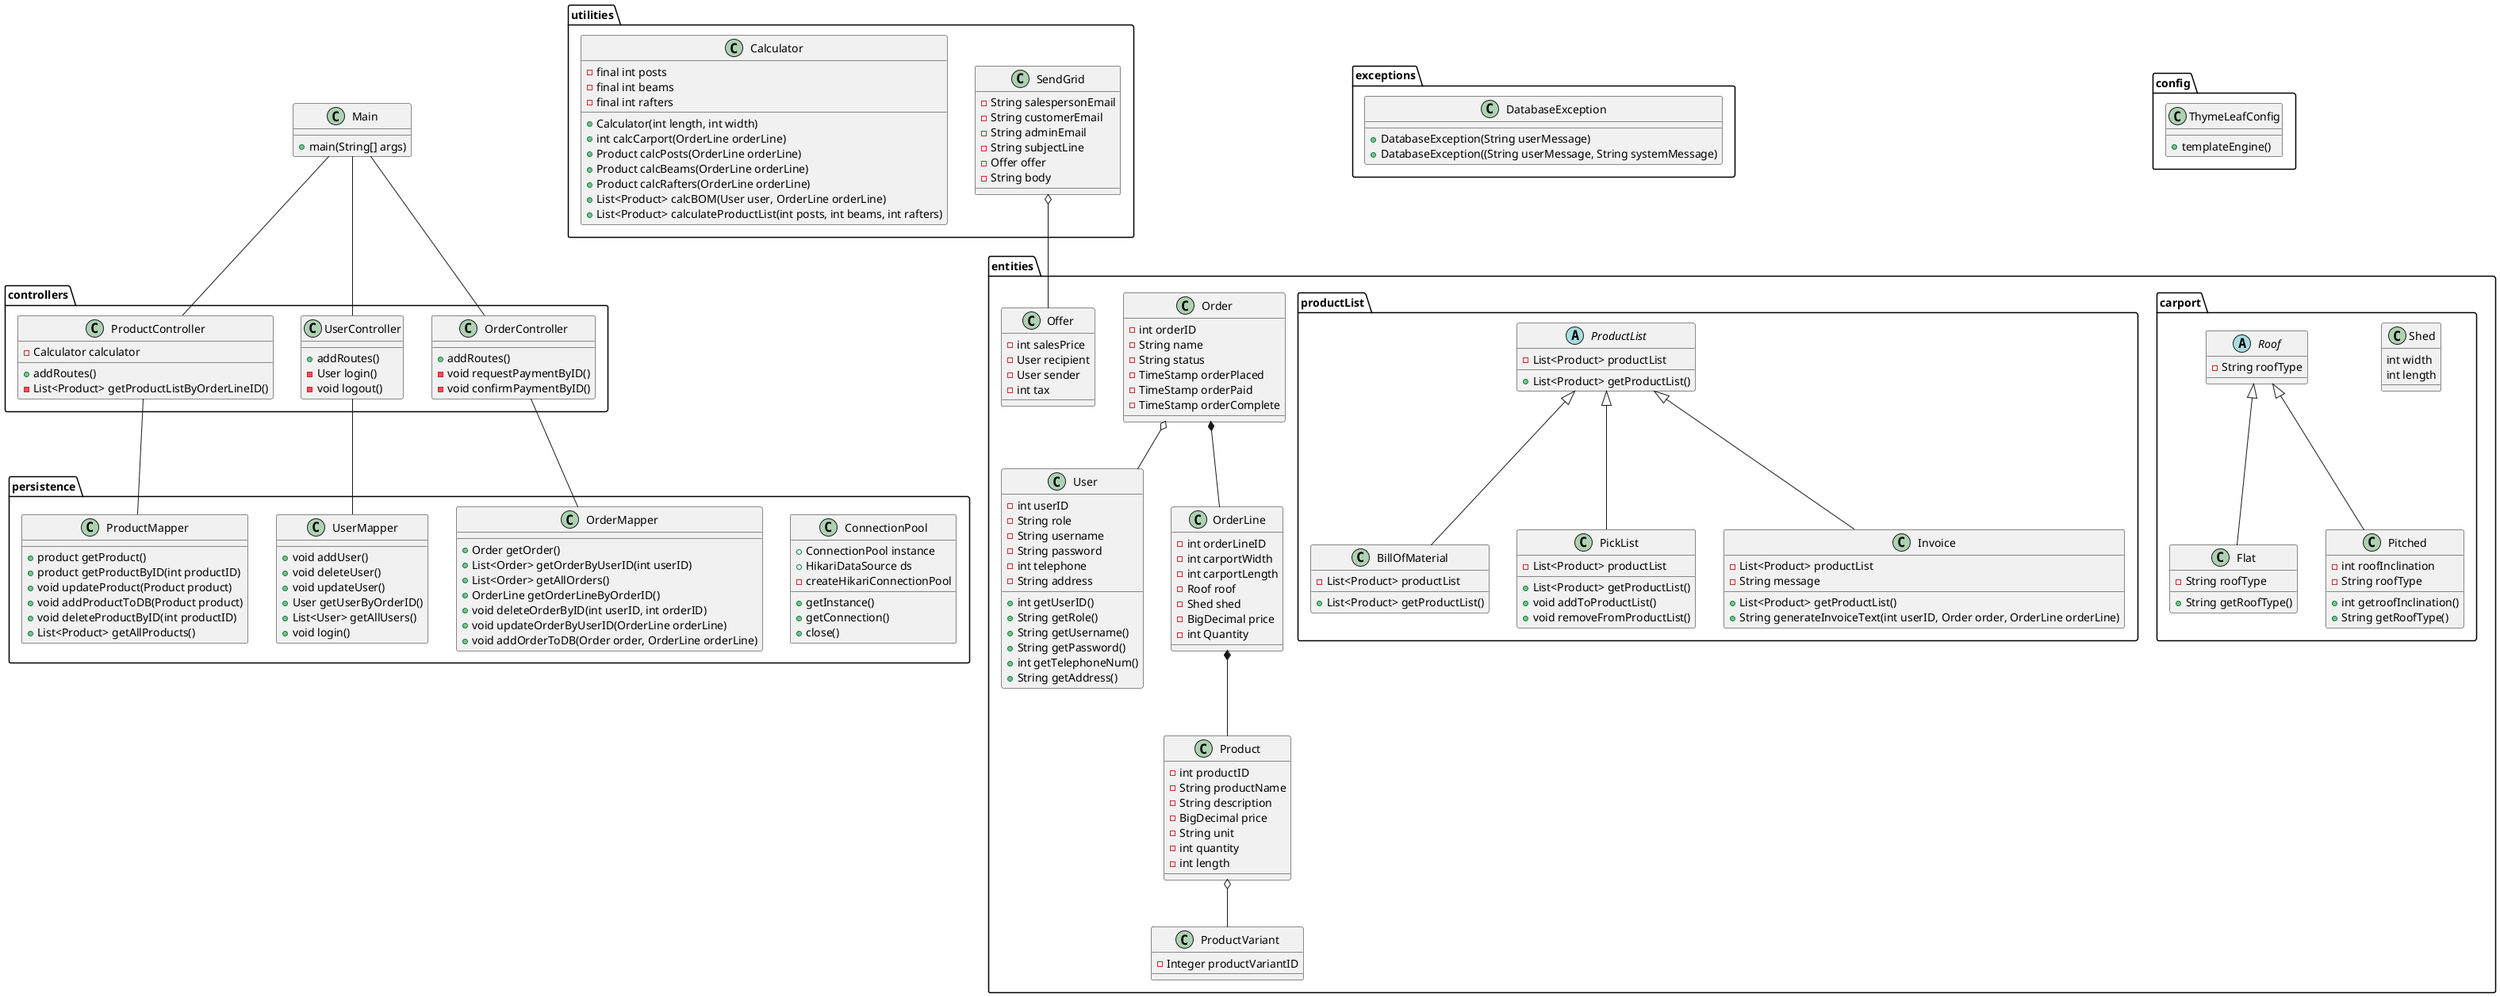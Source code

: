 @startuml
'https://plantuml.com/class-diagram


class Main {
+main(String[] args)
}

package utilities {
    class SendGrid
    {
    - String salespersonEmail
    - String customerEmail
    - String adminEmail
    - String subjectLine
    - Offer offer
    - String body
    }
    class Calculator
    {
'    det her vil ikke virke, posts, beams og rafters skal ikke ligge her
    - final int posts
    - final int beams
    - final int rafters
'    metoderne calc skal bruges i constructoren
    + Calculator(int length, int width)
    + int calcCarport(OrderLine orderLine)
    + Product calcPosts(OrderLine orderLine)
    + Product calcBeams(OrderLine orderLine)
    + Product calcRafters(OrderLine orderLine)
    + List<Product> calcBOM(User user, OrderLine orderLine)
    + List<Product> calculateProductList(int posts, int beams, int rafters)
    }
}

package controllers {
    class OrderController {
    + addRoutes()
    - void requestPaymentByID()
    - void confirmPaymentByID()
    }

    class UserController {
    + addRoutes()
    - User login()
    - void logout()

    }
    class ProductController {
    - Calculator calculator
    + addRoutes()
    - List<Product> getProductListByOrderLineID()
    }
}

package entities {
    class User{
    - int userID
    - String role
    - String username
    - String password
    - int telephone
    - String address

    + int getUserID()
    + String getRole()
    + String getUsername()
    + String getPassword()
    + int getTelephoneNum()
    + String getAddress()
    }

    class Order {
    -int orderID
    -String name
    -String status
    -TimeStamp orderPlaced
    -TimeStamp orderPaid
    -TimeStamp orderComplete
    }

    class OrderLine {
    - int orderLineID
    - int carportWidth
    - int carportLength
    - Roof roof
    - Shed shed
    - BigDecimal price
    - int Quantity
    }

    class Offer
    {
    - int salesPrice
    - User recipient
    - User sender
    - int tax
    }

    class Product {
    - int productID
    - String productName
    - String description
    - BigDecimal price
    - String unit
    - int quantity
    - int length
    }

    class ProductVariant {
    -Integer productVariantID
    }

package carport {
    class Shed
    {
    int width
    int length
    }

    abstract class Roof
    {
    -String roofType
    }
    class Flat
    {
    - String roofType
    + String getRoofType()
    }
    class Pitched{
    - int roofInclination
    - String roofType
    + int getroofInclination()
    + String getRoofType()
    }
    }

package productList {
abstract class ProductList
{
- List<Product> productList
+ List<Product> getProductList()
}
class BillOfMaterial
{
- List<Product> productList
+ List<Product> getProductList()
}
class PickList
{
- List<Product> productList
+ List<Product> getProductList()
+ void addToProductList()
+ void removeFromProductList()

}
class Invoice
{
- List<Product> productList
- String message
+ List<Product> getProductList()
+ String generateInvoiceText(int userID, Order order, OrderLine orderLine)
}
}
}

package exceptions {
    class DatabaseException
    {
    + DatabaseException(String userMessage)
    + DatabaseException((String userMessage, String systemMessage)
    }
}

package persistence {
    class ConnectionPool {
    +ConnectionPool instance
    +HikariDataSource ds
    'Ved ikke om de skal være static eller ej^
    +getInstance()
    +getConnection()
    +close()
    -createHikariConnectionPool
    }

    class OrderMapper {
    + Order getOrder()
    + List<Order> getOrderByUserID(int userID)
    + List<Order> getAllOrders()
    + OrderLine getOrderLineByOrderID()
    + void deleteOrderByID(int userID, int orderID)
    + void updateOrderByUserID(OrderLine orderLine)
    + void addOrderToDB(Order order, OrderLine orderLine)
    }

    class ProductMapper {
    + product getProduct()
    + product getProductByID(int productID)
    + void updateProduct(Product product)
    + void addProductToDB(Product product)
    + void deleteProductByID(int productID)
    + List<Product> getAllProducts()
    }

    class UserMapper {
    + void addUser()
    + void deleteUser()
    + void updateUser()
    + User getUserByOrderID()
    + List<User> getAllUsers()
    + void login()
    }
}

package config {
class ThymeLeafConfig {
+ templateEngine()
}
}

Main -- OrderController
Main -- ProductController
Main -- UserController

OrderController -- OrderMapper
ProductController -- ProductMapper
UserController -- UserMapper

Order *-- OrderLine
Order o-- User
OrderLine *-- Product

Product o-- ProductVariant

SendGrid o-- Offer

ProductList <|-- BillOfMaterial
ProductList <|-- PickList
ProductList <|-- Invoice

Roof <|-- Flat
Roof <|-- Pitched

@enduml